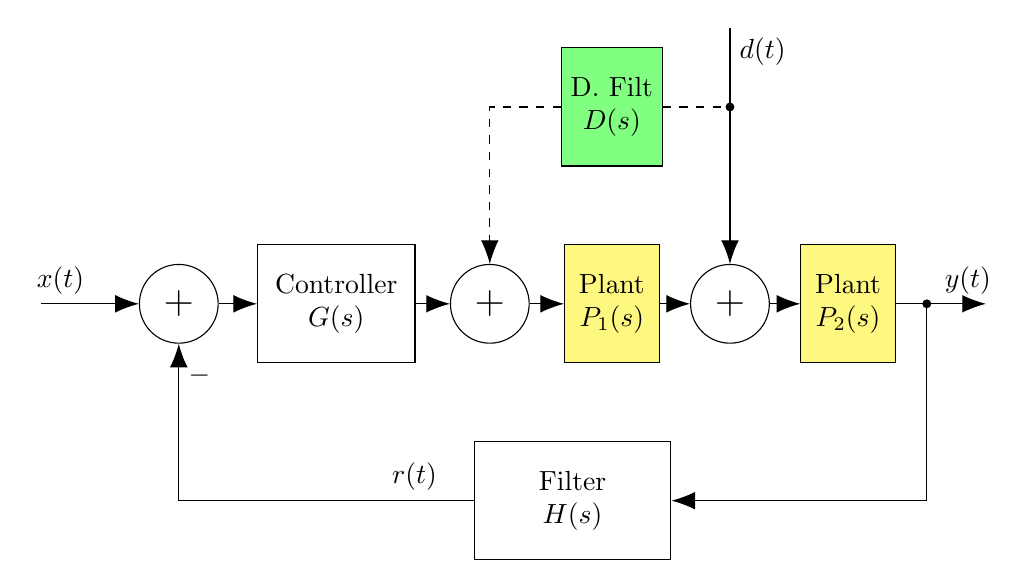 \begin{tikzpicture}
\node[circle,draw,align=center,minimum width=1cm] (sum1) at (0,0) {\Large $+$};
\node[rectangle,draw,align=center,minimum width=2cm,minimum height=1.5cm] (c) at (2,0) {Controller\\$G(s)$};
\node[circle,draw,align=center,minimum width=1cm] (sum3) at (3.95,0) {\Large $+$};
\node[rectangle,draw,align=center,minimum width=1.2cm,minimum height=1.5cm,fill=yellow!50] (g1) at (5.5,0) {Plant\\$P_1(s)$};
\node[rectangle,draw,align=center,minimum width=1.2cm,minimum height=1.5cm,fill=yellow!50] (g2) at (8.5,0) {Plant\\$P_2(s)$};
\node[circle,draw,align=center,minimum width=1cm] (sum2) at (7,0) {\Large $+$};
\node[rectangle,draw,align=center,minimum width=2.5cm,minimum height=1.5cm] (f) at (5,-2.5) {Filter\\$H(s)$};
\node[rectangle,draw,align=center,minimum width=1.2cm,minimum height=1.5cm,fill=green!50] (d) at (5.5,2.5) {D. Filt\\$D(s)$};

\draw[{Latex[length=3mm]}-] (sum1) -- node[pos=0.8,anchor=south] {$x(t)$} +(-1.75,0);
\draw[-{Latex[length=3mm]}] (sum1) -- node[pos=0.5,anchor=south] {} (c);
\draw[-{Latex[length=3mm]}] (c) -- node[pos=0.5,anchor=south] {} (sum3);
\draw[-{Latex[length=3mm]}] (sum3) -- node[pos=0.5,anchor=south] {} (g1);
\draw[-{Latex[length=3mm]}] (g1) -- node[pos=0.5,anchor=south] {} (sum2);
\draw[-{Latex[length=3mm]}] (sum2) -- node[pos=0.5,anchor=south] {} (g2);
\draw[-{Latex[length=3mm]}] (g2) -- node[pos=0.8,anchor=south] {$y(t)$} +(1.75,0);

\draw[-{Latex[length=3mm]},dashed] (d) -| node[pos=0.8,anchor=south] {} (sum3);
\draw[dashed] (d) --  node[fill,circle,minimum width=0.75ex,inner sep=0,pos=1] {} +(1.5,0);

\draw[-{Latex[length=3mm]}] (g2)+(1,0) |-  node[fill,circle,minimum width=0.75ex,inner sep=0,pos=0] {} (f); %todo

\draw[-{Latex[length=3mm]}] (f) -|node[pos=0.1,anchor=south] {$r(t)$} node[pos=0.9,anchor=west] {$-$}  (sum1);
\draw[{Latex[length=3mm]}-] (sum2) -- node[pos=0.9,anchor=west] {$d(t)$} +(0,3.5);
\end{tikzpicture}
